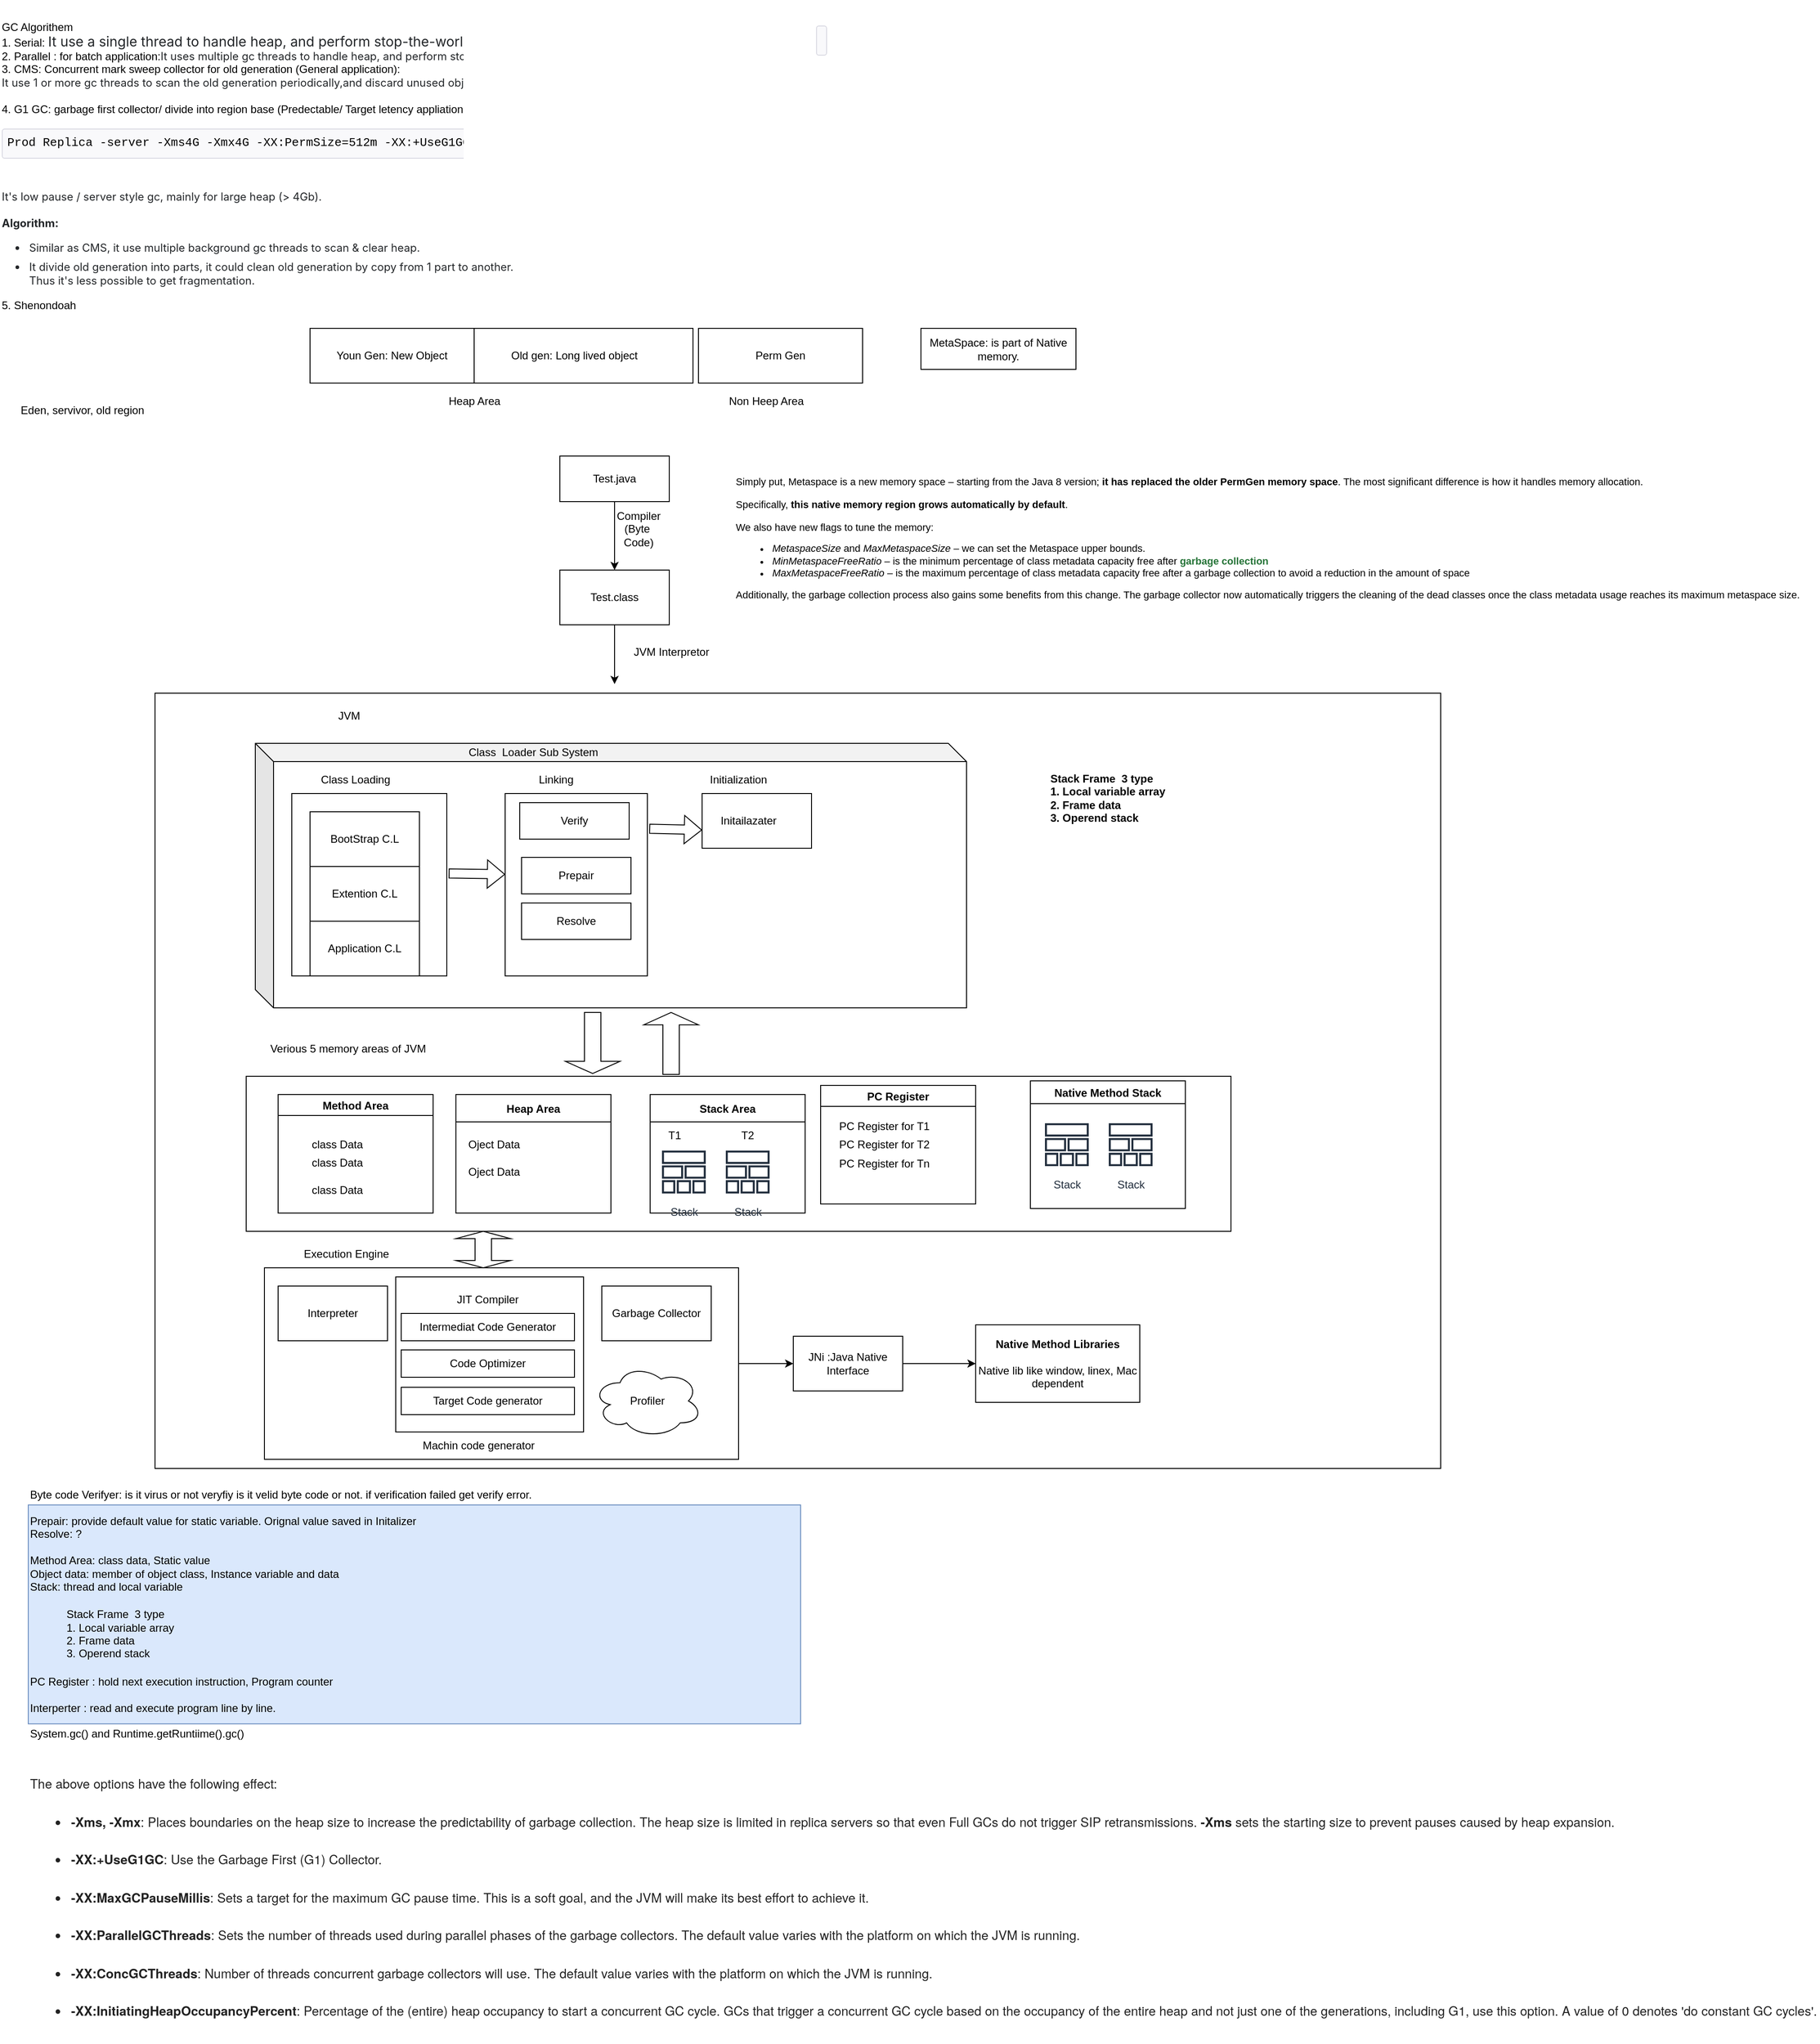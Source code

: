 <mxfile>
    <diagram id="Mb8TEoon7ktnDwIV0cq3" name="JVM">
        <mxGraphModel dx="1822" dy="1787" grid="1" gridSize="10" guides="1" tooltips="1" connect="1" arrows="1" fold="1" page="1" pageScale="1" pageWidth="827" pageHeight="1169" math="0" shadow="0">
            <root>
                <mxCell id="0"/>
                <mxCell id="1" parent="0"/>
                <mxCell id="3" value="" style="shape=cube;whiteSpace=wrap;html=1;boundedLbl=1;backgroundOutline=1;darkOpacity=0.05;darkOpacity2=0.1;rounded=0;" parent="1" vertex="1">
                    <mxGeometry x="20" y="245" width="780" height="290" as="geometry"/>
                </mxCell>
                <mxCell id="4" value="" style="rounded=0;whiteSpace=wrap;html=1;" parent="1" vertex="1">
                    <mxGeometry x="60" y="300" width="170" height="200" as="geometry"/>
                </mxCell>
                <mxCell id="5" value="BootStrap C.L" style="rounded=0;whiteSpace=wrap;html=1;" parent="1" vertex="1">
                    <mxGeometry x="80" y="320" width="120" height="60" as="geometry"/>
                </mxCell>
                <mxCell id="6" value="Extention C.L" style="rounded=0;whiteSpace=wrap;html=1;" parent="1" vertex="1">
                    <mxGeometry x="80" y="380" width="120" height="60" as="geometry"/>
                </mxCell>
                <mxCell id="7" value="Application C.L" style="rounded=0;whiteSpace=wrap;html=1;" parent="1" vertex="1">
                    <mxGeometry x="80" y="440" width="120" height="60" as="geometry"/>
                </mxCell>
                <mxCell id="8" value="Class Loading" style="text;html=1;strokeColor=none;fillColor=none;align=center;verticalAlign=middle;whiteSpace=wrap;rounded=0;" parent="1" vertex="1">
                    <mxGeometry x="70" y="270" width="120" height="30" as="geometry"/>
                </mxCell>
                <mxCell id="9" value="Class&amp;nbsp; Loader Sub System" style="text;html=1;strokeColor=none;fillColor=none;align=center;verticalAlign=middle;whiteSpace=wrap;rounded=0;" parent="1" vertex="1">
                    <mxGeometry x="190" y="240" width="270" height="30" as="geometry"/>
                </mxCell>
                <mxCell id="10" value="" style="rounded=0;whiteSpace=wrap;html=1;" parent="1" vertex="1">
                    <mxGeometry x="294" y="300" width="156" height="200" as="geometry"/>
                </mxCell>
                <mxCell id="11" value="Linking" style="text;html=1;strokeColor=none;fillColor=none;align=center;verticalAlign=middle;whiteSpace=wrap;rounded=0;" parent="1" vertex="1">
                    <mxGeometry x="320" y="270" width="60" height="30" as="geometry"/>
                </mxCell>
                <mxCell id="14" value="Verify" style="rounded=0;whiteSpace=wrap;html=1;" parent="1" vertex="1">
                    <mxGeometry x="310" y="310" width="120" height="40" as="geometry"/>
                </mxCell>
                <mxCell id="15" value="Prepair" style="rounded=0;whiteSpace=wrap;html=1;" parent="1" vertex="1">
                    <mxGeometry x="312" y="370" width="120" height="40" as="geometry"/>
                </mxCell>
                <mxCell id="16" value="Resolve" style="rounded=0;whiteSpace=wrap;html=1;" parent="1" vertex="1">
                    <mxGeometry x="312" y="420" width="120" height="40" as="geometry"/>
                </mxCell>
                <mxCell id="17" value="" style="rounded=0;whiteSpace=wrap;html=1;" parent="1" vertex="1">
                    <mxGeometry x="510" y="300" width="120" height="60" as="geometry"/>
                </mxCell>
                <mxCell id="18" value="Initialization" style="text;html=1;strokeColor=none;fillColor=none;align=center;verticalAlign=middle;whiteSpace=wrap;rounded=0;" parent="1" vertex="1">
                    <mxGeometry x="520" y="270" width="60" height="30" as="geometry"/>
                </mxCell>
                <mxCell id="19" value="" style="shape=flexArrow;endArrow=classic;html=1;exitX=1.012;exitY=0.438;exitDx=0;exitDy=0;exitPerimeter=0;entryX=0;entryY=0.443;entryDx=0;entryDy=0;entryPerimeter=0;rounded=0;" parent="1" source="4" target="10" edge="1">
                    <mxGeometry width="50" height="50" relative="1" as="geometry">
                        <mxPoint x="240" y="390" as="sourcePoint"/>
                        <mxPoint x="290" y="340" as="targetPoint"/>
                    </mxGeometry>
                </mxCell>
                <mxCell id="20" value="" style="shape=flexArrow;endArrow=classic;html=1;exitX=1.012;exitY=0.438;exitDx=0;exitDy=0;exitPerimeter=0;rounded=0;" parent="1" edge="1">
                    <mxGeometry width="50" height="50" relative="1" as="geometry">
                        <mxPoint x="452.04" y="338.6" as="sourcePoint"/>
                        <mxPoint x="510" y="340" as="targetPoint"/>
                    </mxGeometry>
                </mxCell>
                <mxCell id="21" value="" style="rounded=0;whiteSpace=wrap;html=1;" parent="1" vertex="1">
                    <mxGeometry x="10" y="610" width="1080" height="170" as="geometry"/>
                </mxCell>
                <mxCell id="23" value="Verious 5 memory areas of JVM&amp;nbsp;" style="text;html=1;align=center;verticalAlign=middle;resizable=0;points=[];autosize=1;strokeColor=none;fillColor=none;rounded=0;" parent="1" vertex="1">
                    <mxGeometry x="23" y="565" width="200" height="30" as="geometry"/>
                </mxCell>
                <mxCell id="50" value="Method Area" style="swimlane;rounded=0;" parent="1" vertex="1">
                    <mxGeometry x="45" y="630" width="170" height="130" as="geometry"/>
                </mxCell>
                <mxCell id="53" value="Heap Area" style="swimlane;startSize=30;rounded=0;" parent="1" vertex="1">
                    <mxGeometry x="240" y="630" width="170" height="130" as="geometry"/>
                </mxCell>
                <mxCell id="54" value="Stack Area" style="swimlane;startSize=30;rounded=0;" parent="1" vertex="1">
                    <mxGeometry x="453" y="630" width="170" height="130" as="geometry"/>
                </mxCell>
                <mxCell id="55" value="PC Register" style="swimlane;rounded=0;" parent="1" vertex="1">
                    <mxGeometry x="640" y="620" width="170" height="130" as="geometry"/>
                </mxCell>
                <mxCell id="56" value="Native Method Stack" style="swimlane;startSize=25;rounded=0;" parent="1" vertex="1">
                    <mxGeometry x="870" y="615" width="170" height="140" as="geometry"/>
                </mxCell>
                <mxCell id="58" value="" style="shape=singleArrow;direction=south;whiteSpace=wrap;html=1;rounded=0;" parent="1" vertex="1">
                    <mxGeometry x="360" y="540" width="60" height="67" as="geometry"/>
                </mxCell>
                <mxCell id="59" value="" style="shape=singleArrow;direction=north;whiteSpace=wrap;html=1;rounded=0;" parent="1" vertex="1">
                    <mxGeometry x="446" y="540" width="60" height="68" as="geometry"/>
                </mxCell>
                <mxCell id="61" value="class Data" style="text;html=1;strokeColor=none;fillColor=none;align=center;verticalAlign=middle;whiteSpace=wrap;rounded=0;" parent="1" vertex="1">
                    <mxGeometry x="60" y="670" width="100" height="30" as="geometry"/>
                </mxCell>
                <mxCell id="62" value="class Data" style="text;html=1;strokeColor=none;fillColor=none;align=center;verticalAlign=middle;whiteSpace=wrap;rounded=0;" parent="1" vertex="1">
                    <mxGeometry x="60" y="690" width="100" height="30" as="geometry"/>
                </mxCell>
                <mxCell id="63" value="class Data" style="text;html=1;strokeColor=none;fillColor=none;align=center;verticalAlign=middle;whiteSpace=wrap;rounded=0;" parent="1" vertex="1">
                    <mxGeometry x="60" y="720" width="100" height="30" as="geometry"/>
                </mxCell>
                <mxCell id="64" value="Oject Data&lt;span style=&quot;color: rgba(0, 0, 0, 0); font-family: monospace; font-size: 0px; text-align: start;&quot;&gt;%3CmxGraphModel%3E%3Croot%3E%3CmxCell%20id%3D%220%22%2F%3E%3CmxCell%20id%3D%221%22%20parent%3D%220%22%2F%3E%3CmxCell%20id%3D%222%22%20value%3D%22class%20Data%22%20style%3D%22text%3Bhtml%3D1%3BstrokeColor%3Dnone%3BfillColor%3Dnone%3Balign%3Dcenter%3BverticalAlign%3Dmiddle%3BwhiteSpace%3Dwrap%3Brounded%3D0%3B%22%20vertex%3D%221%22%20parent%3D%221%22%3E%3CmxGeometry%20x%3D%2260%22%20y%3D%22670%22%20width%3D%22100%22%20height%3D%2230%22%20as%3D%22geometry%22%2F%3E%3C%2FmxCell%3E%3C%2Froot%3E%3C%2FmxGraphModel%3E&lt;/span&gt;" style="text;html=1;strokeColor=none;fillColor=none;align=center;verticalAlign=middle;whiteSpace=wrap;rounded=0;" parent="1" vertex="1">
                    <mxGeometry x="252" y="670" width="60" height="30" as="geometry"/>
                </mxCell>
                <mxCell id="65" value="Oject Data&lt;span style=&quot;color: rgba(0, 0, 0, 0); font-family: monospace; font-size: 0px; text-align: start;&quot;&gt;%3CmxGraphModel%3E%3Croot%3E%3CmxCell%20id%3D%220%22%2F%3E%3CmxCell%20id%3D%221%22%20parent%3D%220%22%2F%3E%3CmxCell%20id%3D%222%22%20value%3D%22class%20Data%22%20style%3D%22text%3Bhtml%3D1%3BstrokeColor%3Dnone%3BfillColor%3Dnone%3Balign%3Dcenter%3BverticalAlign%3Dmiddle%3BwhiteSpace%3Dwrap%3Brounded%3D0%3B%22%20vertex%3D%221%22%20parent%3D%221%22%3E%3CmxGeometry%20x%3D%2260%22%20y%3D%22670%22%20width%3D%22100%22%20height%3D%2230%22%20as%3D%22geometry%22%2F%3E%3C%2FmxCell%3E%3C%2Froot%3E%3C%2FmxGraphModel%3E&lt;/span&gt;" style="text;html=1;strokeColor=none;fillColor=none;align=center;verticalAlign=middle;whiteSpace=wrap;rounded=0;" parent="1" vertex="1">
                    <mxGeometry x="252" y="700" width="60" height="30" as="geometry"/>
                </mxCell>
                <mxCell id="66" value="Stack" style="outlineConnect=0;fontColor=#232F3E;gradientColor=none;strokeColor=#232F3E;fillColor=#ffffff;dashed=0;verticalLabelPosition=bottom;verticalAlign=top;align=center;html=1;fontSize=12;fontStyle=0;aspect=fixed;shape=mxgraph.aws4.resourceIcon;resIcon=mxgraph.aws4.stack;rounded=0;" parent="1" vertex="1">
                    <mxGeometry x="460" y="685" width="60" height="60" as="geometry"/>
                </mxCell>
                <mxCell id="67" value="Stack" style="outlineConnect=0;fontColor=#232F3E;gradientColor=none;strokeColor=#232F3E;fillColor=#ffffff;dashed=0;verticalLabelPosition=bottom;verticalAlign=top;align=center;html=1;fontSize=12;fontStyle=0;aspect=fixed;shape=mxgraph.aws4.resourceIcon;resIcon=mxgraph.aws4.stack;rounded=0;" parent="1" vertex="1">
                    <mxGeometry x="530" y="685" width="60" height="60" as="geometry"/>
                </mxCell>
                <mxCell id="68" value="T1&lt;span style=&quot;color: rgba(0, 0, 0, 0); font-family: monospace; font-size: 0px; text-align: start;&quot;&gt;%3CmxGraphModel%3E%3Croot%3E%3CmxCell%20id%3D%220%22%2F%3E%3CmxCell%20id%3D%221%22%20parent%3D%220%22%2F%3E%3CmxCell%20id%3D%222%22%20value%3D%22Stack%22%20style%3D%22sketch%3D0%3BoutlineConnect%3D0%3BfontColor%3D%23232F3E%3BgradientColor%3Dnone%3BstrokeColor%3D%23232F3E%3BfillColor%3D%23ffffff%3Bdashed%3D0%3BverticalLabelPosition%3Dbottom%3BverticalAlign%3Dtop%3Balign%3Dcenter%3Bhtml%3D1%3BfontSize%3D12%3BfontStyle%3D0%3Baspect%3Dfixed%3Bshape%3Dmxgraph.aws4.resourceIcon%3BresIcon%3Dmxgraph.aws4.stack%3B%22%20vertex%3D%221%22%20parent%3D%221%22%3E%3CmxGeometry%20x%3D%22460%22%20y%3D%22685%22%20width%3D%2260%22%20height%3D%2260%22%20as%3D%22geometry%22%2F%3E%3C%2FmxCell%3E%3C%2Froot%3E%3C%2FmxGraphModel%3E&lt;/span&gt;" style="text;html=1;strokeColor=none;fillColor=none;align=center;verticalAlign=middle;whiteSpace=wrap;rounded=0;" parent="1" vertex="1">
                    <mxGeometry x="450" y="660" width="60" height="30" as="geometry"/>
                </mxCell>
                <mxCell id="69" value="T2" style="text;html=1;strokeColor=none;fillColor=none;align=center;verticalAlign=middle;whiteSpace=wrap;rounded=0;" parent="1" vertex="1">
                    <mxGeometry x="530" y="660" width="60" height="30" as="geometry"/>
                </mxCell>
                <mxCell id="70" value="PC Register for T1" style="text;html=1;strokeColor=none;fillColor=none;align=center;verticalAlign=middle;whiteSpace=wrap;rounded=0;" parent="1" vertex="1">
                    <mxGeometry x="650" y="650" width="120" height="30" as="geometry"/>
                </mxCell>
                <mxCell id="71" value="PC Register for T2" style="text;html=1;strokeColor=none;fillColor=none;align=center;verticalAlign=middle;whiteSpace=wrap;rounded=0;" parent="1" vertex="1">
                    <mxGeometry x="650" y="670" width="120" height="30" as="geometry"/>
                </mxCell>
                <mxCell id="72" value="PC Register for Tn" style="text;html=1;strokeColor=none;fillColor=none;align=center;verticalAlign=middle;whiteSpace=wrap;rounded=0;" parent="1" vertex="1">
                    <mxGeometry x="650" y="690" width="120" height="32" as="geometry"/>
                </mxCell>
                <mxCell id="73" value="Stack" style="outlineConnect=0;fontColor=#232F3E;gradientColor=none;strokeColor=#232F3E;fillColor=#ffffff;dashed=0;verticalLabelPosition=bottom;verticalAlign=top;align=center;html=1;fontSize=12;fontStyle=0;aspect=fixed;shape=mxgraph.aws4.resourceIcon;resIcon=mxgraph.aws4.stack;rounded=0;" parent="1" vertex="1">
                    <mxGeometry x="880" y="655" width="60" height="60" as="geometry"/>
                </mxCell>
                <mxCell id="74" value="Stack" style="outlineConnect=0;fontColor=#232F3E;gradientColor=none;strokeColor=#232F3E;fillColor=#ffffff;dashed=0;verticalLabelPosition=bottom;verticalAlign=top;align=center;html=1;fontSize=12;fontStyle=0;aspect=fixed;shape=mxgraph.aws4.resourceIcon;resIcon=mxgraph.aws4.stack;rounded=0;" parent="1" vertex="1">
                    <mxGeometry x="950" y="655" width="60" height="60" as="geometry"/>
                </mxCell>
                <mxCell id="76" value="" style="rounded=0;whiteSpace=wrap;html=1;fillColor=none;" parent="1" vertex="1">
                    <mxGeometry x="-90" y="190" width="1410" height="850" as="geometry"/>
                </mxCell>
                <mxCell id="77" value="JVM" style="text;html=1;strokeColor=none;fillColor=none;align=center;verticalAlign=middle;whiteSpace=wrap;rounded=0;" parent="1" vertex="1">
                    <mxGeometry x="93" y="200" width="60" height="30" as="geometry"/>
                </mxCell>
                <mxCell id="80" value="" style="edgeStyle=none;html=1;rounded=0;" parent="1" source="78" target="79" edge="1">
                    <mxGeometry relative="1" as="geometry"/>
                </mxCell>
                <mxCell id="78" value="Test.java" style="rounded=0;whiteSpace=wrap;html=1;fillColor=none;" parent="1" vertex="1">
                    <mxGeometry x="354" y="-70" width="120" height="50" as="geometry"/>
                </mxCell>
                <mxCell id="81" style="edgeStyle=none;html=1;rounded=0;" parent="1" source="79" edge="1">
                    <mxGeometry relative="1" as="geometry">
                        <mxPoint x="414" y="180" as="targetPoint"/>
                    </mxGeometry>
                </mxCell>
                <mxCell id="79" value="Test.class" style="whiteSpace=wrap;html=1;fillColor=none;rounded=0;" parent="1" vertex="1">
                    <mxGeometry x="354" y="55" width="120" height="60" as="geometry"/>
                </mxCell>
                <mxCell id="82" value="JVM Interpretor" style="text;html=1;align=center;verticalAlign=middle;resizable=0;points=[];autosize=1;strokeColor=none;fillColor=none;rounded=0;" parent="1" vertex="1">
                    <mxGeometry x="421" y="130" width="110" height="30" as="geometry"/>
                </mxCell>
                <mxCell id="84" value="Compiler&lt;br&gt;(Byte&amp;nbsp;&lt;br&gt;Code)" style="text;html=1;align=center;verticalAlign=middle;resizable=0;points=[];autosize=1;strokeColor=none;fillColor=none;rounded=0;" parent="1" vertex="1">
                    <mxGeometry x="405" y="-20" width="70" height="60" as="geometry"/>
                </mxCell>
                <mxCell id="95" value="" style="edgeStyle=none;html=1;rounded=0;" parent="1" source="85" target="94" edge="1">
                    <mxGeometry relative="1" as="geometry"/>
                </mxCell>
                <mxCell id="85" value="" style="rounded=0;whiteSpace=wrap;html=1;fillColor=none;" parent="1" vertex="1">
                    <mxGeometry x="30" y="820" width="520" height="210" as="geometry"/>
                </mxCell>
                <mxCell id="86" value="Execution Engine" style="text;html=1;strokeColor=none;fillColor=none;align=center;verticalAlign=middle;whiteSpace=wrap;rounded=0;" parent="1" vertex="1">
                    <mxGeometry x="50" y="790" width="140" height="30" as="geometry"/>
                </mxCell>
                <mxCell id="87" value="Interpreter" style="rounded=0;whiteSpace=wrap;html=1;fillColor=default;" parent="1" vertex="1">
                    <mxGeometry x="45" y="840" width="120" height="60" as="geometry"/>
                </mxCell>
                <mxCell id="88" value="" style="rounded=0;whiteSpace=wrap;html=1;fillColor=default;" parent="1" vertex="1">
                    <mxGeometry x="174" y="830" width="206" height="170" as="geometry"/>
                </mxCell>
                <mxCell id="89" value="JIT Compiler" style="text;html=1;strokeColor=none;fillColor=none;align=center;verticalAlign=middle;whiteSpace=wrap;rounded=0;" parent="1" vertex="1">
                    <mxGeometry x="200" y="840" width="150" height="30" as="geometry"/>
                </mxCell>
                <mxCell id="90" value="Intermediat Code Generator" style="rounded=0;whiteSpace=wrap;html=1;fillColor=default;" parent="1" vertex="1">
                    <mxGeometry x="180" y="870" width="190" height="30" as="geometry"/>
                </mxCell>
                <mxCell id="91" value="Code Optimizer&lt;span style=&quot;color: rgba(0, 0, 0, 0); font-family: monospace; font-size: 0px; text-align: start;&quot;&gt;%3CmxGraphModel%3E%3Croot%3E%3CmxCell%20id%3D%220%22%2F%3E%3CmxCell%20id%3D%221%22%20parent%3D%220%22%2F%3E%3CmxCell%20id%3D%222%22%20value%3D%22Intermediat%20Code%20Generator%22%20style%3D%22rounded%3D1%3BwhiteSpace%3Dwrap%3Bhtml%3D1%3BfillColor%3Ddefault%3B%22%20vertex%3D%221%22%20parent%3D%221%22%3E%3CmxGeometry%20x%3D%22180%22%20y%3D%22870%22%20width%3D%22190%22%20height%3D%2230%22%20as%3D%22geometry%22%2F%3E%3C%2FmxCell%3E%3C%2Froot%3E%3C%2FmxGraphModel%3E&lt;/span&gt;" style="rounded=0;whiteSpace=wrap;html=1;fillColor=default;" parent="1" vertex="1">
                    <mxGeometry x="180" y="910" width="190" height="30" as="geometry"/>
                </mxCell>
                <mxCell id="92" value="Target Code generator" style="rounded=0;whiteSpace=wrap;html=1;fillColor=default;" parent="1" vertex="1">
                    <mxGeometry x="180" y="951" width="190" height="30" as="geometry"/>
                </mxCell>
                <mxCell id="93" value="Garbage Collector" style="rounded=0;whiteSpace=wrap;html=1;fillColor=default;" parent="1" vertex="1">
                    <mxGeometry x="400" y="840" width="120" height="60" as="geometry"/>
                </mxCell>
                <mxCell id="97" value="" style="edgeStyle=none;html=1;rounded=0;" parent="1" source="94" target="96" edge="1">
                    <mxGeometry relative="1" as="geometry"/>
                </mxCell>
                <mxCell id="94" value="JNi :Java Native Interface" style="whiteSpace=wrap;html=1;fillColor=none;rounded=0;" parent="1" vertex="1">
                    <mxGeometry x="610" y="895" width="120" height="60" as="geometry"/>
                </mxCell>
                <mxCell id="96" value="&lt;b&gt;Native Method Libraries&lt;br&gt;&lt;/b&gt;&lt;br&gt;Native lib like window, linex, Mac dependent" style="whiteSpace=wrap;html=1;fillColor=none;rounded=0;" parent="1" vertex="1">
                    <mxGeometry x="810" y="882.5" width="180" height="85" as="geometry"/>
                </mxCell>
                <mxCell id="99" value="" style="shape=doubleArrow;direction=south;whiteSpace=wrap;html=1;fillColor=default;rounded=0;" parent="1" vertex="1">
                    <mxGeometry x="240" y="780" width="60" height="40" as="geometry"/>
                </mxCell>
                <mxCell id="101" value="&lt;h4 style=&quot;text-align: left;&quot;&gt;&lt;span style=&quot;background-color: initial;&quot;&gt;Stack Frame&amp;nbsp; 3 type&lt;br&gt;&lt;/span&gt;&lt;span style=&quot;background-color: initial;&quot;&gt;1. Local variable array&lt;br&gt;&lt;/span&gt;&lt;span style=&quot;background-color: initial;&quot;&gt;2. Frame data&lt;br&gt;&lt;/span&gt;&lt;span style=&quot;background-color: initial;&quot;&gt;3. Operend stack&lt;/span&gt;&lt;/h4&gt;" style="text;html=1;strokeColor=none;fillColor=none;align=center;verticalAlign=middle;whiteSpace=wrap;rounded=0;" parent="1" vertex="1">
                    <mxGeometry x="870" y="290" width="170" height="30" as="geometry"/>
                </mxCell>
                <mxCell id="102" value="Machin code generator" style="text;html=1;strokeColor=none;fillColor=none;align=center;verticalAlign=middle;whiteSpace=wrap;rounded=0;" parent="1" vertex="1">
                    <mxGeometry x="160" y="1000" width="210" height="30" as="geometry"/>
                </mxCell>
                <mxCell id="104" value="Byte code Verifyer: is it virus or not veryfiy is it velid byte code or not. if verification failed get verify error.&lt;br&gt;&amp;nbsp;&lt;br&gt;Prepair: provide default value for static variable. Orignal value saved in Initalizer&lt;br&gt;Resolve: ?&lt;br&gt;&lt;br&gt;Method Area: class data, Static value&lt;br&gt;Object data: member of object class, Instance variable and data&lt;br&gt;Stack: thread and local variable&lt;br&gt;&lt;span style=&quot;&quot;&gt;&#9;&lt;/span&gt;&lt;blockquote style=&quot;margin: 0 0 0 40px; border: none; padding: 0px;&quot;&gt;&lt;h4 style=&quot;border-color: var(--border-color);&quot;&gt;&lt;span style=&quot;font-weight: normal;&quot;&gt;Stack Frame&amp;nbsp; 3 type&lt;br&gt;1. Local variable array&lt;br&gt;2. Frame data&lt;br&gt;3. Operend stack&lt;/span&gt;&lt;br&gt;&lt;/h4&gt;&lt;/blockquote&gt;PC Register : hold next execution instruction, Program counter&lt;br&gt;&lt;br&gt;Interperter : read and execute program line by line.&lt;br&gt;&lt;br&gt;System.gc() and Runtime.getRuntiime().gc()" style="text;html=1;strokeColor=#6c8ebf;fillColor=#dae8fc;align=left;verticalAlign=middle;whiteSpace=wrap;rounded=0;" parent="1" vertex="1">
                    <mxGeometry x="-229" y="1080" width="847" height="240" as="geometry"/>
                </mxCell>
                <mxCell id="105" value="Initailazater" style="text;html=1;strokeColor=none;fillColor=none;align=center;verticalAlign=middle;whiteSpace=wrap;rounded=0;" parent="1" vertex="1">
                    <mxGeometry x="531" y="315" width="60" height="30" as="geometry"/>
                </mxCell>
                <mxCell id="106" value="Profiler" style="ellipse;shape=cloud;whiteSpace=wrap;html=1;rounded=0;" parent="1" vertex="1">
                    <mxGeometry x="390" y="926" width="120" height="80" as="geometry"/>
                </mxCell>
                <mxCell id="107" value="&lt;span style=&quot;white-space: pre;&quot;&gt;&#9;&lt;/span&gt;&lt;span style=&quot;white-space: pre;&quot;&gt;&#9;&lt;/span&gt;&lt;span style=&quot;white-space: pre;&quot;&gt;&#9;&lt;/span&gt;&lt;span style=&quot;white-space: pre;&quot;&gt;&#9;&lt;/span&gt;&lt;span style=&quot;white-space: pre;&quot;&gt;&#9;&lt;/span&gt;&lt;span style=&quot;white-space: pre;&quot;&gt;&#9;&lt;/span&gt;Old gen: Long lived object" style="rounded=0;whiteSpace=wrap;html=1;" parent="1" vertex="1">
                    <mxGeometry x="80" y="-210" width="420" height="60" as="geometry"/>
                </mxCell>
                <mxCell id="108" value="Youn Gen: New Object" style="rounded=0;whiteSpace=wrap;html=1;" parent="1" vertex="1">
                    <mxGeometry x="80" y="-210" width="180" height="60" as="geometry"/>
                </mxCell>
                <mxCell id="109" value="Perm Gen" style="rounded=0;whiteSpace=wrap;html=1;" parent="1" vertex="1">
                    <mxGeometry x="506" y="-210" width="180" height="60" as="geometry"/>
                </mxCell>
                <mxCell id="110" value="Heap Area" style="text;html=1;align=center;verticalAlign=middle;resizable=0;points=[];autosize=1;strokeColor=none;fillColor=none;rounded=0;" parent="1" vertex="1">
                    <mxGeometry x="220" y="-145" width="80" height="30" as="geometry"/>
                </mxCell>
                <mxCell id="111" value="Non Heep Area" style="text;html=1;align=center;verticalAlign=middle;resizable=0;points=[];autosize=1;strokeColor=none;fillColor=none;rounded=0;" parent="1" vertex="1">
                    <mxGeometry x="525" y="-145" width="110" height="30" as="geometry"/>
                </mxCell>
                <mxCell id="112" value="MetaSpace: is part of Native memory." style="rounded=0;whiteSpace=wrap;html=1;" parent="1" vertex="1">
                    <mxGeometry x="750" y="-210" width="170" height="45" as="geometry"/>
                </mxCell>
                <mxCell id="eFVf8pxg18ztnckATkbE-113" value="&lt;br&gt;GC Algorithem&lt;br&gt;1. Serial:&amp;nbsp;&lt;span style=&quot;color: rgb(35, 38, 41); font-family: -apple-system, &amp;quot;system-ui&amp;quot;, &amp;quot;Segoe UI Adjusted&amp;quot;, &amp;quot;Segoe UI&amp;quot;, &amp;quot;Liberation Sans&amp;quot;, sans-serif; font-size: 15px; background-color: rgb(255, 255, 255);&quot;&gt;It use a single thread to handle heap, and perform stop-the-world pause during any gc. Just see it as toy.&lt;/span&gt;&lt;br&gt;2. Parallel : for batch application:&lt;span style=&quot;color: rgb(35, 38, 41); font-family: -apple-system, &amp;quot;system-ui&amp;quot;, &amp;quot;Segoe UI Adjusted&amp;quot;, &amp;quot;Segoe UI&amp;quot;, &amp;quot;Liberation Sans&amp;quot;, sans-serif; background-color: rgb(255, 255, 255);&quot;&gt;&lt;font style=&quot;font-size: 12px;&quot;&gt;It uses multiple gc threads to handle heap, and perform stop-the-world pause during any gc.&lt;/font&gt;&lt;br&gt;&lt;/span&gt;3. CMS: Concurrent mark sweep collector for old generation (General application):&amp;nbsp;&lt;br&gt;&lt;span style=&quot;background-color: rgb(255, 255, 255); color: rgb(35, 38, 41); font-family: -apple-system, &amp;quot;system-ui&amp;quot;, &amp;quot;Segoe UI Adjusted&amp;quot;, &amp;quot;Segoe UI&amp;quot;, &amp;quot;Liberation Sans&amp;quot;, sans-serif;&quot;&gt;It use 1 or more gc threads to scan the old generation periodically,and discard unused objects, the pause is very short, but use more cpu time.&lt;br&gt;&lt;/span&gt;&lt;br&gt;4. G1 GC: garbage first collector/ divide into region base (Predectable/ Target letency appliations, large heaps):&lt;br&gt;&lt;br&gt;&lt;pre style=&quot;border: 1px solid rgb(217, 217, 226); box-sizing: border-box; font-family: menlo, monaco, &amp;quot;Courier New&amp;quot;, Courier, mono, serif; font-size: 13px; line-height: 1.615; background-color: rgb(249, 249, 251); border-radius: 3px; padding: 5px; overflow: auto; margin-top: 0px; margin-bottom: 1em; overflow-wrap: normal !important;&quot; dir=&quot;ltr&quot;&gt;Prod Replica -server -Xms4G -Xmx4G -XX:PermSize=512m -XX:+UseG1GC -XX:MaxGCPauseMillis=200 -XX:ParallelGCThreads=20 -XX:ConcGCThreads=5 -XX:InitiatingHeapOccupancyPercent=70&lt;/pre&gt;&lt;div style=&quot;border-color: var(--border-color);&quot;&gt;&lt;br style=&quot;border-color: var(--border-color); text-align: center;&quot;&gt;&lt;/div&gt;&lt;h2 style=&quot;margin: 0px 0px 0.7em; padding: 0px; border: 0px; font-variant-numeric: inherit; font-variant-east-asian: inherit; font-weight: 400; font-stretch: inherit; line-height: 1.3; font-family: -apple-system, &amp;quot;system-ui&amp;quot;, &amp;quot;Segoe UI Adjusted&amp;quot;, &amp;quot;Segoe UI&amp;quot;, &amp;quot;Liberation Sans&amp;quot;, sans-serif; font-optical-sizing: inherit; font-kerning: inherit; font-feature-settings: inherit; font-variation-settings: inherit; vertical-align: baseline; box-sizing: inherit; --_pr-code-fs:0.9em; color: rgb(35, 38, 41); background-color: rgb(255, 255, 255);&quot;&gt;&lt;font style=&quot;font-size: 12px;&quot;&gt;It's low pause / server style gc, mainly for large heap (&amp;gt; 4Gb).&lt;/font&gt;&lt;/h2&gt;&lt;p style=&quot;margin: 0px 0px 1.1em; padding: 0px; border: 0px; font-variant-numeric: inherit; font-variant-east-asian: inherit; font-stretch: inherit; line-height: inherit; font-family: -apple-system, &amp;quot;system-ui&amp;quot;, &amp;quot;Segoe UI Adjusted&amp;quot;, &amp;quot;Segoe UI&amp;quot;, &amp;quot;Liberation Sans&amp;quot;, sans-serif; font-optical-sizing: inherit; font-kerning: inherit; font-feature-settings: inherit; font-variation-settings: inherit; vertical-align: baseline; box-sizing: inherit; clear: both; --_pr-img-mb:0; color: rgb(35, 38, 41); background-color: rgb(255, 255, 255);&quot;&gt;&lt;strong style=&quot;margin: 0px; padding: 0px; border: 0px; font-style: inherit; font-variant: inherit; font-stretch: inherit; line-height: inherit; font-family: inherit; font-optical-sizing: inherit; font-kerning: inherit; font-feature-settings: inherit; font-variation-settings: inherit; vertical-align: baseline; box-sizing: inherit;&quot;&gt;&lt;font style=&quot;font-size: 12px;&quot;&gt;Algorithm:&lt;/font&gt;&lt;/strong&gt;&lt;/p&gt;&lt;ul style=&quot;margin: 0px 0px 1.1em 30px; padding: 0px; border: 0px; font-variant-numeric: inherit; font-variant-east-asian: inherit; font-stretch: inherit; line-height: inherit; font-family: -apple-system, &amp;quot;system-ui&amp;quot;, &amp;quot;Segoe UI Adjusted&amp;quot;, &amp;quot;Segoe UI&amp;quot;, &amp;quot;Liberation Sans&amp;quot;, sans-serif; font-optical-sizing: inherit; font-kerning: inherit; font-feature-settings: inherit; font-variation-settings: inherit; vertical-align: baseline; list-style-position: initial; list-style-image: initial; box-sizing: inherit; color: rgb(35, 38, 41); background-color: rgb(255, 255, 255);&quot;&gt;&lt;li style=&quot;margin: 0px 0px calc(0.55em); padding-top: 0px; padding-bottom: 0px; border: 0px; font-style: inherit; font-variant: inherit; font-weight: inherit; font-stretch: inherit; line-height: inherit; font-family: inherit; font-optical-sizing: inherit; font-kerning: inherit; font-feature-settings: inherit; font-variation-settings: inherit; vertical-align: baseline; box-sizing: inherit; --_pr-blockquote-mt:calc(1.1em / 2); --_pr-img-mb:0; overflow-wrap: break-word;&quot;&gt;&lt;font style=&quot;font-size: 12px;&quot;&gt;Similar as CMS, it use multiple background gc threads to scan &amp;amp; clear heap.&lt;/font&gt;&lt;/li&gt;&lt;li style=&quot;margin: 0px; padding-top: 0px; padding-bottom: 0px; border: 0px; font-style: inherit; font-variant: inherit; font-weight: inherit; font-stretch: inherit; line-height: inherit; font-family: inherit; font-optical-sizing: inherit; font-kerning: inherit; font-feature-settings: inherit; font-variation-settings: inherit; vertical-align: baseline; box-sizing: inherit; --_pr-blockquote-mt:calc(1.1em / 2); --_pr-img-mb:0; overflow-wrap: break-word;&quot;&gt;&lt;font style=&quot;font-size: 12px;&quot;&gt;It divide old generation into parts, it could clean old generation by copy from 1 part to another.&lt;br style=&quot;box-sizing: inherit;&quot;&gt;Thus it's less possible to get fragmentation.&lt;/font&gt;&lt;/li&gt;&lt;/ul&gt;5. Shenondoah" style="text;html=1;align=left;verticalAlign=middle;resizable=0;points=[];autosize=1;strokeColor=none;fillColor=none;rounded=0;" parent="1" vertex="1">
                    <mxGeometry x="-260" y="-570" width="1390" height="350" as="geometry"/>
                </mxCell>
                <mxCell id="113" value="&lt;pre style=&quot;box-sizing: border-box; font-family: menlo, monaco, &amp;quot;Courier New&amp;quot;, Courier, mono, serif; font-size: 13px; line-height: 1.615; background-color: rgb(249, 249, 251); border: 1px solid rgb(217, 217, 226); border-radius: 3px; padding: 5px; overflow: auto; margin-top: 0px; margin-bottom: 1em; text-align: start; overflow-wrap: normal !important;&quot; dir=&quot;ltr&quot;&gt;&lt;br&gt;&lt;/pre&gt;" style="text;html=1;align=center;verticalAlign=middle;resizable=0;points=[];autosize=1;strokeColor=none;fillColor=none;fontSize=12;rounded=0;" parent="1" vertex="1">
                    <mxGeometry x="620" y="-550" width="40" height="60" as="geometry"/>
                </mxCell>
                <mxCell id="114" value="&lt;p style=&quot;box-sizing: border-box; margin: 0px 0px 10px; line-height: 1.334; font-family: Raleway, sans-serif; background-color: rgb(255, 255, 255); font-size: 11px;&quot;&gt;&lt;font style=&quot;font-size: 11px;&quot;&gt;Simply put, Metaspace is a new memory space – starting from the Java 8 version;&amp;nbsp;&lt;span style=&quot;box-sizing: border-box; font-weight: 700;&quot;&gt;it has replaced the older PermGen memory space&lt;/span&gt;. The most significant difference is how it handles memory allocation.&lt;/font&gt;&lt;/p&gt;&lt;p style=&quot;box-sizing: border-box; margin: 0px 0px 10px; line-height: 1.334; font-family: Raleway, sans-serif; background-color: rgb(255, 255, 255); font-size: 11px;&quot;&gt;&lt;font style=&quot;font-size: 11px;&quot;&gt;Specifically,&amp;nbsp;&lt;span style=&quot;box-sizing: border-box; font-weight: 700;&quot;&gt;this native memory region grows automatically by default&lt;/span&gt;.&lt;/font&gt;&lt;/p&gt;&lt;p style=&quot;box-sizing: border-box; margin: 0px 0px 10px; line-height: 1.334; font-family: Raleway, sans-serif; background-color: rgb(255, 255, 255); font-size: 11px;&quot;&gt;&lt;font style=&quot;font-size: 11px;&quot;&gt;We also have new flags to tune the memory:&lt;/font&gt;&lt;/p&gt;&lt;ul style=&quot;box-sizing: border-box; margin-top: 0px; margin-bottom: 10px; font-family: Raleway, sans-serif; background-color: rgb(255, 255, 255); font-size: 11px;&quot;&gt;&lt;li style=&quot;box-sizing: border-box;&quot;&gt;&lt;font style=&quot;font-size: 11px;&quot;&gt;&lt;em style=&quot;box-sizing: border-box;&quot;&gt;MetaspaceSize&lt;/em&gt;&amp;nbsp;and&amp;nbsp;&lt;em style=&quot;box-sizing: border-box;&quot;&gt;MaxMetaspaceSize –&lt;/em&gt;&amp;nbsp;we can set the Metaspace upper bounds.&lt;/font&gt;&lt;/li&gt;&lt;li style=&quot;box-sizing: border-box;&quot;&gt;&lt;font style=&quot;font-size: 11px;&quot;&gt;&lt;em style=&quot;box-sizing: border-box;&quot;&gt;MinMetaspaceFreeRatio –&amp;nbsp;&lt;/em&gt;is the minimum percentage of class metadata capacity free after&amp;nbsp;&lt;a style=&quot;box-sizing: border-box; background-color: transparent; color: rgb(38, 116, 56); text-decoration-line: none; font-weight: 700;&quot; href=&quot;https://www.baeldung.com/jvm-garbage-collectors&quot;&gt;garbage collection&lt;/a&gt;&lt;/font&gt;&lt;/li&gt;&lt;li style=&quot;box-sizing: border-box;&quot;&gt;&lt;font style=&quot;font-size: 11px;&quot;&gt;&lt;em style=&quot;box-sizing: border-box;&quot;&gt;MaxMetaspaceFreeRatio&amp;nbsp;&lt;/em&gt;–&amp;nbsp;is the maximum percentage of class metadata capacity free after a garbage collection to avoid a reduction in the amount of space&lt;/font&gt;&lt;/li&gt;&lt;/ul&gt;&lt;p style=&quot;box-sizing: border-box; margin: 0px 0px 10px; line-height: 1.334; font-family: Raleway, sans-serif; background-color: rgb(255, 255, 255); font-size: 11px;&quot;&gt;&lt;font style=&quot;font-size: 11px;&quot;&gt;Additionally, the garbage collection process also gains some benefits from this change. The garbage collector now automatically triggers the cleaning of the dead classes once the class metadata usage reaches its maximum metaspace size.&lt;/font&gt;&lt;/p&gt;" style="text;html=1;align=left;verticalAlign=middle;resizable=0;points=[];autosize=1;strokeColor=none;fillColor=none;fontSize=12;rounded=0;" parent="1" vertex="1">
                    <mxGeometry x="545" y="-65" width="1190" height="180" as="geometry"/>
                </mxCell>
                <mxCell id="119" value="&lt;p style=&quot;box-sizing: border-box; margin: 0px 0px 1.25rem; padding: 0px; font-family: &amp;quot;Helvetica Neue&amp;quot;, &amp;quot;Neue Helvetica&amp;quot;, Arial, sans-serif; font-size: 14px; line-height: 1.4; text-rendering: optimizelegibility; max-width: 90em; color: rgb(34, 34, 34); text-align: start; background-color: rgb(255, 255, 255);&quot;&gt;The above options have the following effect:&lt;/p&gt;&lt;ul style=&quot;box-sizing: border-box; margin: 0px 0px 1.25rem 35px; padding: 0px 0px 0px 10px; font-size: 14px; line-height: 1.6; list-style-position: outside; font-family: &amp;quot;Helvetica Neue&amp;quot;, &amp;quot;Neue Helvetica&amp;quot;, Arial, sans-serif; color: rgb(34, 34, 34); text-align: start; background-color: rgb(255, 255, 255);&quot;&gt;&lt;li style=&quot;box-sizing: border-box; margin: 10px 0px 20px; padding-top: 0px; padding-bottom: 0px;&quot;&gt;&lt;p style=&quot;box-sizing: border-box; margin: 0px 0px 1.25rem; padding: 0px; font-family: inherit; line-height: 1.4; text-rendering: optimizelegibility; max-width: 90em;&quot;&gt;&lt;span style=&quot;box-sizing: border-box; font-weight: bold;&quot; class=&quot;bold&quot;&gt;-Xms, -Xmx&lt;/span&gt;: Places boundaries on the heap size to increase the predictability of garbage collection. The heap size is limited in replica servers so that even Full GCs do not trigger SIP retransmissions.&amp;nbsp;&lt;span style=&quot;box-sizing: border-box; font-weight: bold;&quot; class=&quot;bold&quot;&gt;-Xms&lt;/span&gt;&amp;nbsp;sets the starting size to prevent pauses caused by heap expansion.&lt;/p&gt;&lt;/li&gt;&lt;li style=&quot;box-sizing: border-box; margin: 10px 0px 20px; padding-top: 0px; padding-bottom: 0px;&quot;&gt;&lt;p style=&quot;box-sizing: border-box; margin: 0px 0px 1.25rem; padding: 0px; font-family: inherit; line-height: 1.4; text-rendering: optimizelegibility; max-width: 90em;&quot;&gt;&lt;span style=&quot;box-sizing: border-box; font-weight: bold;&quot; class=&quot;bold&quot;&gt;-XX:+UseG1GC&lt;/span&gt;: Use the Garbage First (G1) Collector.&lt;/p&gt;&lt;/li&gt;&lt;li style=&quot;box-sizing: border-box; margin: 10px 0px 20px; padding-top: 0px; padding-bottom: 0px;&quot;&gt;&lt;p style=&quot;box-sizing: border-box; margin: 0px 0px 1.25rem; padding: 0px; font-family: inherit; line-height: 1.4; text-rendering: optimizelegibility; max-width: 90em;&quot;&gt;&lt;span style=&quot;box-sizing: border-box; font-weight: bold;&quot; class=&quot;bold&quot;&gt;-XX:MaxGCPauseMillis&lt;/span&gt;: Sets a target for the maximum GC pause time. This is a soft goal, and the JVM will make its best effort to achieve it.&lt;/p&gt;&lt;/li&gt;&lt;li style=&quot;box-sizing: border-box; margin: 10px 0px 20px; padding-top: 0px; padding-bottom: 0px;&quot;&gt;&lt;p style=&quot;box-sizing: border-box; margin: 0px 0px 1.25rem; padding: 0px; font-family: inherit; line-height: 1.4; text-rendering: optimizelegibility; max-width: 90em;&quot;&gt;&lt;span style=&quot;box-sizing: border-box; font-weight: bold;&quot; class=&quot;bold&quot;&gt;-XX:ParallelGCThreads&lt;/span&gt;: Sets the number of threads used during parallel phases of the garbage collectors. The default value varies with the platform on which the JVM is running.&lt;/p&gt;&lt;/li&gt;&lt;li style=&quot;box-sizing: border-box; margin: 10px 0px 20px; padding-top: 0px; padding-bottom: 0px;&quot;&gt;&lt;p style=&quot;box-sizing: border-box; margin: 0px 0px 1.25rem; padding: 0px; font-family: inherit; line-height: 1.4; text-rendering: optimizelegibility; max-width: 90em;&quot;&gt;&lt;span style=&quot;box-sizing: border-box; font-weight: bold;&quot; class=&quot;bold&quot;&gt;-XX:ConcGCThreads&lt;/span&gt;: Number of threads concurrent garbage collectors will use. The default value varies with the platform on which the JVM is running.&lt;/p&gt;&lt;/li&gt;&lt;li style=&quot;box-sizing: border-box; margin: 10px 0px 20px; padding-top: 0px; padding-bottom: 0px;&quot;&gt;&lt;p style=&quot;box-sizing: border-box; margin: 0px 0px 1.25rem; padding: 0px; font-family: inherit; line-height: 1.4; text-rendering: optimizelegibility; max-width: 90em;&quot;&gt;&lt;span style=&quot;box-sizing: border-box; font-weight: bold;&quot; class=&quot;bold&quot;&gt;-XX:InitiatingHeapOccupancyPercent&lt;/span&gt;: Percentage of the (entire) heap occupancy to start a concurrent GC cycle. GCs that trigger a concurrent GC cycle based on the occupancy of the entire heap and not just one of the generations, including G1, use this option. A value of 0 denotes 'do constant GC cycles'. The default value is 45.&lt;/p&gt;&lt;/li&gt;&lt;/ul&gt;" style="text;html=1;align=center;verticalAlign=middle;resizable=0;points=[];autosize=1;strokeColor=none;fillColor=none;" parent="1" vertex="1">
                    <mxGeometry x="-240" y="1370" width="1330" height="300" as="geometry"/>
                </mxCell>
                <mxCell id="120" value="Eden, servivor, old region" style="text;html=1;align=center;verticalAlign=middle;resizable=0;points=[];autosize=1;strokeColor=none;fillColor=none;" vertex="1" parent="1">
                    <mxGeometry x="-250" y="-135" width="160" height="30" as="geometry"/>
                </mxCell>
            </root>
        </mxGraphModel>
    </diagram>
    <diagram id="aByUZ_a7CfPN8cfjuxp0" name="Page-2">
        <mxGraphModel dx="995" dy="618" grid="1" gridSize="10" guides="1" tooltips="1" connect="1" arrows="1" fold="1" page="1" pageScale="1" pageWidth="827" pageHeight="1169" math="0" shadow="0">
            <root>
                <mxCell id="0"/>
                <mxCell id="1" parent="0"/>
            </root>
        </mxGraphModel>
    </diagram>
</mxfile>